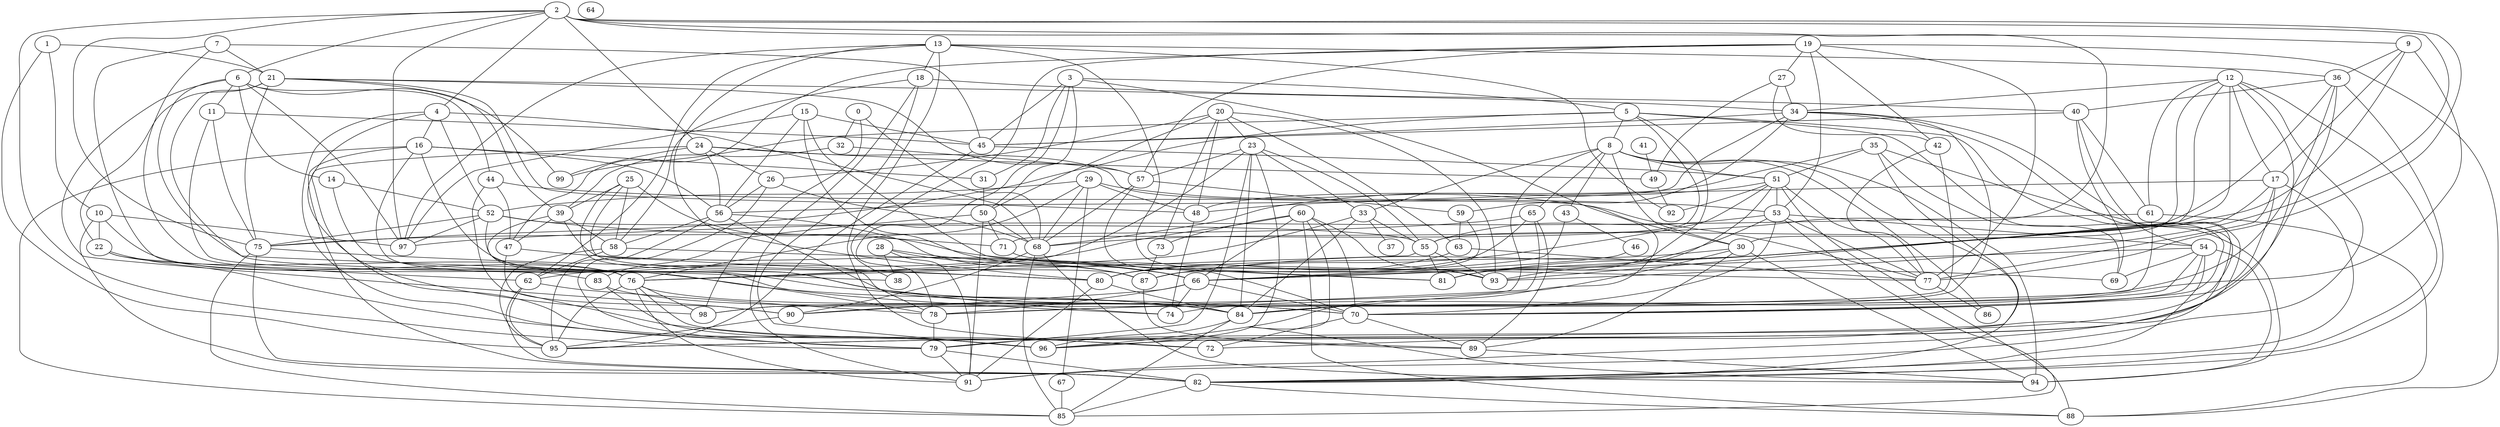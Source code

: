 strict graph "gnp_random_graph(100,0.06)" {
0;
1;
2;
3;
4;
5;
6;
7;
8;
9;
10;
11;
12;
13;
14;
15;
16;
17;
18;
19;
20;
21;
22;
23;
24;
25;
26;
27;
28;
29;
30;
31;
32;
33;
34;
35;
36;
37;
38;
39;
40;
41;
42;
43;
44;
45;
46;
47;
48;
49;
50;
51;
52;
53;
54;
55;
56;
57;
58;
59;
60;
61;
62;
63;
64;
65;
66;
67;
68;
69;
70;
71;
72;
73;
74;
75;
76;
77;
78;
79;
80;
81;
82;
83;
84;
85;
86;
87;
88;
89;
90;
91;
92;
93;
94;
95;
96;
97;
98;
99;
0 -- 32  [is_available=True, prob="0.225493568869"];
0 -- 98  [is_available=True, prob="0.0273009631226"];
0 -- 68  [is_available=True, prob="1.0"];
1 -- 10  [is_available=True, prob="0.815630864042"];
1 -- 21  [is_available=True, prob="0.331072003517"];
1 -- 95  [is_available=True, prob="0.90115424096"];
2 -- 97  [is_available=True, prob="0.967683345088"];
2 -- 4  [is_available=True, prob="0.665489300294"];
2 -- 6  [is_available=True, prob="0.573318701328"];
2 -- 9  [is_available=True, prob="0.0364974840562"];
2 -- 75  [is_available=True, prob="1.0"];
2 -- 77  [is_available=True, prob="0.774287140713"];
2 -- 79  [is_available=True, prob="0.692825210718"];
2 -- 24  [is_available=True, prob="0.376238092856"];
2 -- 68  [is_available=True, prob="0.0884804289747"];
2 -- 93  [is_available=True, prob="0.709307911968"];
3 -- 96  [is_available=True, prob="0.548477259864"];
3 -- 5  [is_available=True, prob="0.879120801316"];
3 -- 45  [is_available=True, prob="1.0"];
3 -- 78  [is_available=True, prob="0.16783400482"];
3 -- 50  [is_available=True, prob="0.490701208197"];
3 -- 31  [is_available=True, prob="0.20743931013"];
4 -- 96  [is_available=True, prob="0.3755016333"];
4 -- 68  [is_available=True, prob="1.0"];
4 -- 98  [is_available=True, prob="0.0511791415032"];
4 -- 16  [is_available=True, prob="0.683686358516"];
4 -- 52  [is_available=True, prob="0.0182417282917"];
5 -- 70  [is_available=True, prob="1.0"];
5 -- 71  [is_available=True, prob="0.422997023163"];
5 -- 8  [is_available=True, prob="0.903924612665"];
5 -- 75  [is_available=True, prob="0.313347905707"];
5 -- 72  [is_available=True, prob="0.447980827542"];
5 -- 99  [is_available=True, prob="0.758473534031"];
5 -- 81  [is_available=True, prob="0.458722120472"];
6 -- 97  [is_available=True, prob="0.246015257252"];
6 -- 99  [is_available=True, prob="0.63185452838"];
6 -- 38  [is_available=True, prob="0.843415025422"];
6 -- 11  [is_available=True, prob="0.0373370535779"];
6 -- 44  [is_available=True, prob="0.439481218377"];
6 -- 14  [is_available=True, prob="0.423276738147"];
6 -- 90  [is_available=True, prob="1.0"];
7 -- 83  [is_available=True, prob="1.0"];
7 -- 76  [is_available=True, prob="0.273253284719"];
7 -- 21  [is_available=True, prob="0.177671917581"];
7 -- 45  [is_available=True, prob="0.573425648973"];
8 -- 33  [is_available=True, prob="0.404487201561"];
8 -- 65  [is_available=True, prob="1.0"];
8 -- 43  [is_available=True, prob="1.0"];
8 -- 82  [is_available=True, prob="0.620977100553"];
8 -- 51  [is_available=True, prob="0.866529713797"];
8 -- 94  [is_available=True, prob="0.868060480403"];
8 -- 86  [is_available=True, prob="1.0"];
8 -- 90  [is_available=True, prob="1.0"];
8 -- 30  [is_available=True, prob="1.0"];
9 -- 17  [is_available=True, prob="0.808536574085"];
9 -- 36  [is_available=True, prob="0.0869785736964"];
9 -- 74  [is_available=True, prob="1.0"];
9 -- 87  [is_available=True, prob="1.0"];
10 -- 82  [is_available=True, prob="0.232950992065"];
10 -- 76  [is_available=True, prob="0.107897673128"];
10 -- 22  [is_available=True, prob="1.0"];
10 -- 97  [is_available=True, prob="0.824751883633"];
11 -- 75  [is_available=True, prob="1.0"];
11 -- 84  [is_available=True, prob="0.778278826832"];
11 -- 45  [is_available=True, prob="0.603823038089"];
12 -- 96  [is_available=True, prob="0.396128501684"];
12 -- 34  [is_available=True, prob="0.569894755036"];
12 -- 81  [is_available=True, prob="0.798696060549"];
12 -- 93  [is_available=True, prob="1.0"];
12 -- 17  [is_available=True, prob="0.753843139799"];
12 -- 82  [is_available=True, prob="0.438041992895"];
12 -- 91  [is_available=True, prob="1.0"];
12 -- 61  [is_available=True, prob="0.824876176152"];
12 -- 30  [is_available=True, prob="0.72841217407"];
13 -- 97  [is_available=True, prob="0.213177905427"];
13 -- 36  [is_available=True, prob="0.0853909470683"];
13 -- 72  [is_available=True, prob="0.530204412813"];
13 -- 80  [is_available=True, prob="0.0737526305542"];
13 -- 18  [is_available=True, prob="1.0"];
13 -- 92  [is_available=True, prob="1.0"];
13 -- 93  [is_available=True, prob="0.461860740479"];
13 -- 62  [is_available=True, prob="0.433367168464"];
14 -- 52  [is_available=True, prob="0.624228856744"];
14 -- 78  [is_available=True, prob="0.624890982456"];
15 -- 56  [is_available=True, prob="0.72760146639"];
15 -- 81  [is_available=True, prob="0.478257373052"];
15 -- 66  [is_available=True, prob="1.0"];
15 -- 45  [is_available=True, prob="0.90724121403"];
15 -- 97  [is_available=True, prob="0.870444269701"];
16 -- 70  [is_available=True, prob="1.0"];
16 -- 74  [is_available=True, prob="1.0"];
16 -- 82  [is_available=True, prob="0.610546587376"];
16 -- 85  [is_available=True, prob="0.582255631122"];
16 -- 56  [is_available=True, prob="1.0"];
16 -- 31  [is_available=True, prob="0.778188094662"];
17 -- 66  [is_available=True, prob="1.0"];
17 -- 70  [is_available=True, prob="0.802379657703"];
17 -- 77  [is_available=True, prob="0.546319810186"];
17 -- 48  [is_available=True, prob="0.437317571271"];
17 -- 82  [is_available=True, prob="0.903968031224"];
18 -- 40  [is_available=True, prob="0.387876665579"];
18 -- 96  [is_available=True, prob="0.774117794764"];
18 -- 58  [is_available=True, prob="1.0"];
18 -- 91  [is_available=True, prob="0.0785673101745"];
19 -- 38  [is_available=True, prob="0.356128242816"];
19 -- 42  [is_available=True, prob="0.979213486158"];
19 -- 77  [is_available=True, prob="0.743023116247"];
19 -- 47  [is_available=True, prob="0.812071418619"];
19 -- 53  [is_available=True, prob="1.0"];
19 -- 88  [is_available=True, prob="1.0"];
19 -- 57  [is_available=True, prob="0.938032200007"];
19 -- 27  [is_available=True, prob="0.554816077974"];
20 -- 73  [is_available=True, prob="0.25793702019"];
20 -- 48  [is_available=True, prob="1.0"];
20 -- 50  [is_available=True, prob="0.290218593851"];
20 -- 23  [is_available=True, prob="0.79432276068"];
20 -- 26  [is_available=True, prob="0.712342569058"];
20 -- 93  [is_available=True, prob="1.0"];
20 -- 63  [is_available=True, prob="1.0"];
21 -- 34  [is_available=True, prob="0.129281891798"];
21 -- 75  [is_available=True, prob="0.782691935776"];
21 -- 70  [is_available=True, prob="1.0"];
21 -- 39  [is_available=True, prob="1.0"];
21 -- 48  [is_available=True, prob="1.0"];
21 -- 22  [is_available=True, prob="1.0"];
21 -- 57  [is_available=True, prob="0.162065239126"];
22 -- 76  [is_available=True, prob="1.0"];
22 -- 62  [is_available=True, prob="0.0125608316197"];
22 -- 79  [is_available=True, prob="0.615183989346"];
23 -- 84  [is_available=True, prob="1.0"];
23 -- 33  [is_available=True, prob="0.249837124121"];
23 -- 96  [is_available=True, prob="0.215978670168"];
23 -- 76  [is_available=True, prob="1.0"];
23 -- 79  [is_available=True, prob="0.0687111418784"];
23 -- 55  [is_available=True, prob="1.0"];
23 -- 57  [is_available=True, prob="0.489887801465"];
24 -- 96  [is_available=True, prob="0.0139144660016"];
24 -- 99  [is_available=True, prob="1.0"];
24 -- 49  [is_available=True, prob="0.587494454922"];
24 -- 56  [is_available=True, prob="0.372759628866"];
24 -- 26  [is_available=True, prob="0.0953106633827"];
24 -- 30  [is_available=True, prob="0.782211042124"];
25 -- 80  [is_available=True, prob="0.751641050834"];
25 -- 58  [is_available=True, prob="1.0"];
25 -- 74  [is_available=True, prob="0.52363036423"];
25 -- 69  [is_available=True, prob="1.0"];
25 -- 39  [is_available=True, prob="0.491812643215"];
26 -- 56  [is_available=True, prob="0.146076973372"];
26 -- 68  [is_available=True, prob="0.923166381232"];
26 -- 79  [is_available=True, prob="0.679999721384"];
27 -- 49  [is_available=True, prob="0.374222001573"];
27 -- 34  [is_available=True, prob="0.082757392308"];
27 -- 42  [is_available=True, prob="0.392205642212"];
28 -- 66  [is_available=True, prob="0.117732362365"];
28 -- 91  [is_available=True, prob="0.820650626575"];
28 -- 38  [is_available=True, prob="0.63556791791"];
28 -- 87  [is_available=True, prob="0.433418602674"];
29 -- 67  [is_available=True, prob="1.0"];
29 -- 68  [is_available=True, prob="0.51911245102"];
29 -- 76  [is_available=True, prob="1.0"];
29 -- 77  [is_available=True, prob="1.0"];
29 -- 48  [is_available=True, prob="0.734181853169"];
29 -- 52  [is_available=True, prob="0.237279504272"];
30 -- 80  [is_available=True, prob="0.103043163611"];
30 -- 84  [is_available=True, prob="0.152139585965"];
30 -- 89  [is_available=True, prob="0.984277955654"];
30 -- 94  [is_available=True, prob="0.84930133612"];
31 -- 50  [is_available=True, prob="0.920861470473"];
32 -- 57  [is_available=True, prob="0.00926799478076"];
32 -- 39  [is_available=True, prob="0.310034292865"];
33 -- 37  [is_available=True, prob="0.184596587838"];
33 -- 76  [is_available=True, prob="0.206679401057"];
33 -- 84  [is_available=True, prob="0.54050432947"];
33 -- 55  [is_available=True, prob="0.0998364252432"];
34 -- 45  [is_available=True, prob="0.255788700755"];
34 -- 91  [is_available=True, prob="0.686044069396"];
34 -- 84  [is_available=True, prob="1.0"];
34 -- 56  [is_available=True, prob="0.686841441839"];
34 -- 59  [is_available=True, prob="0.574955485915"];
34 -- 95  [is_available=True, prob="1.0"];
35 -- 48  [is_available=True, prob="1.0"];
35 -- 51  [is_available=True, prob="0.185780642612"];
35 -- 69  [is_available=True, prob="0.853662713186"];
35 -- 94  [is_available=True, prob="1.0"];
35 -- 95  [is_available=True, prob="0.672983318305"];
36 -- 98  [is_available=True, prob="0.647527922662"];
36 -- 40  [is_available=True, prob="1.0"];
36 -- 79  [is_available=True, prob="0.72992026085"];
36 -- 82  [is_available=True, prob="0.703672873843"];
36 -- 55  [is_available=True, prob="0.678715022509"];
39 -- 76  [is_available=True, prob="1.0"];
39 -- 47  [is_available=True, prob="0.811154500945"];
39 -- 87  [is_available=True, prob="0.647648182443"];
39 -- 58  [is_available=True, prob="1.0"];
40 -- 69  [is_available=True, prob="0.940882625717"];
40 -- 45  [is_available=True, prob="0.183871606133"];
40 -- 54  [is_available=True, prob="0.604388239811"];
40 -- 61  [is_available=True, prob="0.795301430548"];
41 -- 49  [is_available=True, prob="0.909127211533"];
42 -- 98  [is_available=True, prob="0.696233604698"];
42 -- 77  [is_available=True, prob="1.0"];
43 -- 66  [is_available=True, prob="0.452097222811"];
43 -- 46  [is_available=True, prob="0.545648883483"];
44 -- 72  [is_available=True, prob="0.0337072778639"];
44 -- 53  [is_available=True, prob="0.520170779785"];
44 -- 47  [is_available=True, prob="1.0"];
45 -- 51  [is_available=True, prob="0.597818250193"];
45 -- 95  [is_available=True, prob="0.847181976192"];
46 -- 66  [is_available=True, prob="0.233590995252"];
47 -- 66  [is_available=True, prob="0.984632268184"];
47 -- 90  [is_available=True, prob="0.374697793527"];
48 -- 74  [is_available=True, prob="1.0"];
49 -- 92  [is_available=True, prob="0.241407126542"];
50 -- 68  [is_available=True, prob="0.492864211942"];
50 -- 71  [is_available=True, prob="1.0"];
50 -- 83  [is_available=True, prob="1.0"];
50 -- 91  [is_available=True, prob="0.141869220012"];
51 -- 68  [is_available=True, prob="0.894173966888"];
51 -- 77  [is_available=True, prob="0.0427649825993"];
51 -- 53  [is_available=True, prob="0.18935209434"];
51 -- 87  [is_available=True, prob="0.375569967396"];
51 -- 92  [is_available=True, prob="1.0"];
51 -- 93  [is_available=True, prob="0.211854421668"];
51 -- 85  [is_available=True, prob="0.754011036378"];
52 -- 97  [is_available=True, prob="0.0273323277351"];
52 -- 71  [is_available=True, prob="0.745180018869"];
52 -- 75  [is_available=True, prob="0.173497614355"];
52 -- 84  [is_available=True, prob="0.438794785743"];
52 -- 55  [is_available=True, prob="0.362879191989"];
53 -- 70  [is_available=True, prob="0.234187430988"];
53 -- 77  [is_available=True, prob="0.715270390488"];
53 -- 81  [is_available=True, prob="0.0888362465121"];
53 -- 54  [is_available=True, prob="0.647471840032"];
53 -- 55  [is_available=True, prob="1.0"];
53 -- 88  [is_available=True, prob="0.690350192564"];
54 -- 66  [is_available=True, prob="0.99695140537"];
54 -- 69  [is_available=True, prob="0.0250628655677"];
54 -- 70  [is_available=True, prob="0.25494035602"];
54 -- 82  [is_available=True, prob="0.245345936238"];
54 -- 84  [is_available=True, prob="1.0"];
54 -- 94  [is_available=True, prob="1.0"];
55 -- 76  [is_available=True, prob="1.0"];
55 -- 81  [is_available=True, prob="0.478085827292"];
55 -- 93  [is_available=True, prob="0.934759982276"];
56 -- 78  [is_available=True, prob="0.989014574417"];
56 -- 87  [is_available=True, prob="0.376600139659"];
56 -- 58  [is_available=True, prob="0.880246760216"];
56 -- 95  [is_available=True, prob="0.570805515076"];
57 -- 68  [is_available=True, prob="0.858258281309"];
57 -- 70  [is_available=True, prob="0.406881002405"];
57 -- 59  [is_available=True, prob="1.0"];
58 -- 77  [is_available=True, prob="1.0"];
58 -- 62  [is_available=True, prob="1.0"];
58 -- 95  [is_available=True, prob="1.0"];
59 -- 87  [is_available=True, prob="0.282993087267"];
59 -- 63  [is_available=True, prob="0.306059793837"];
60 -- 66  [is_available=True, prob="0.399778069578"];
60 -- 70  [is_available=True, prob="1.0"];
60 -- 73  [is_available=True, prob="1.0"];
60 -- 94  [is_available=True, prob="0.0778570249179"];
60 -- 88  [is_available=True, prob="0.13772144156"];
60 -- 93  [is_available=True, prob="0.320796516548"];
60 -- 62  [is_available=True, prob="0.491282612819"];
61 -- 88  [is_available=True, prob="0.888722607127"];
61 -- 78  [is_available=True, prob="0.603394286169"];
61 -- 97  [is_available=True, prob="0.419288393165"];
62 -- 78  [is_available=True, prob="0.560671042376"];
62 -- 82  [is_available=True, prob="0.833561733859"];
62 -- 95  [is_available=True, prob="0.489808169671"];
63 -- 80  [is_available=True, prob="0.74147783471"];
63 -- 77  [is_available=True, prob="0.59356501335"];
65 -- 80  [is_available=True, prob="1.0"];
65 -- 75  [is_available=True, prob="1.0"];
65 -- 78  [is_available=True, prob="1.0"];
65 -- 89  [is_available=True, prob="0.090812080802"];
66 -- 70  [is_available=True, prob="0.276053165124"];
66 -- 74  [is_available=True, prob="0.985599605415"];
66 -- 78  [is_available=True, prob="0.86880086821"];
66 -- 90  [is_available=True, prob="0.417232056774"];
67 -- 85  [is_available=True, prob="0.965177968499"];
68 -- 90  [is_available=True, prob="1.0"];
68 -- 85  [is_available=True, prob="1.0"];
68 -- 94  [is_available=True, prob="0.147936056835"];
70 -- 72  [is_available=True, prob="1.0"];
70 -- 89  [is_available=True, prob="0.075241183774"];
71 -- 81  [is_available=True, prob="0.0801183182811"];
73 -- 87  [is_available=True, prob="0.844994248128"];
75 -- 80  [is_available=True, prob="0.0353947014137"];
75 -- 82  [is_available=True, prob="0.067555477304"];
75 -- 85  [is_available=True, prob="1.0"];
76 -- 98  [is_available=True, prob="1.0"];
76 -- 89  [is_available=True, prob="1.0"];
76 -- 84  [is_available=True, prob="0.460617976094"];
76 -- 91  [is_available=True, prob="0.727927845853"];
76 -- 95  [is_available=True, prob="0.00667802165204"];
77 -- 86  [is_available=True, prob="0.330263411356"];
78 -- 79  [is_available=True, prob="1.0"];
79 -- 82  [is_available=True, prob="1.0"];
79 -- 91  [is_available=True, prob="0.142518493572"];
80 -- 84  [is_available=True, prob="0.892274958015"];
80 -- 91  [is_available=True, prob="0.416695513476"];
82 -- 85  [is_available=True, prob="0.205965555885"];
82 -- 88  [is_available=True, prob="0.191111833715"];
83 -- 96  [is_available=True, prob="1.0"];
83 -- 84  [is_available=True, prob="0.423129239064"];
84 -- 96  [is_available=True, prob="0.389974279907"];
84 -- 85  [is_available=True, prob="1.0"];
87 -- 89  [is_available=True, prob="0.670839614672"];
89 -- 94  [is_available=True, prob="1.0"];
90 -- 95  [is_available=True, prob="0.171391745034"];
}

